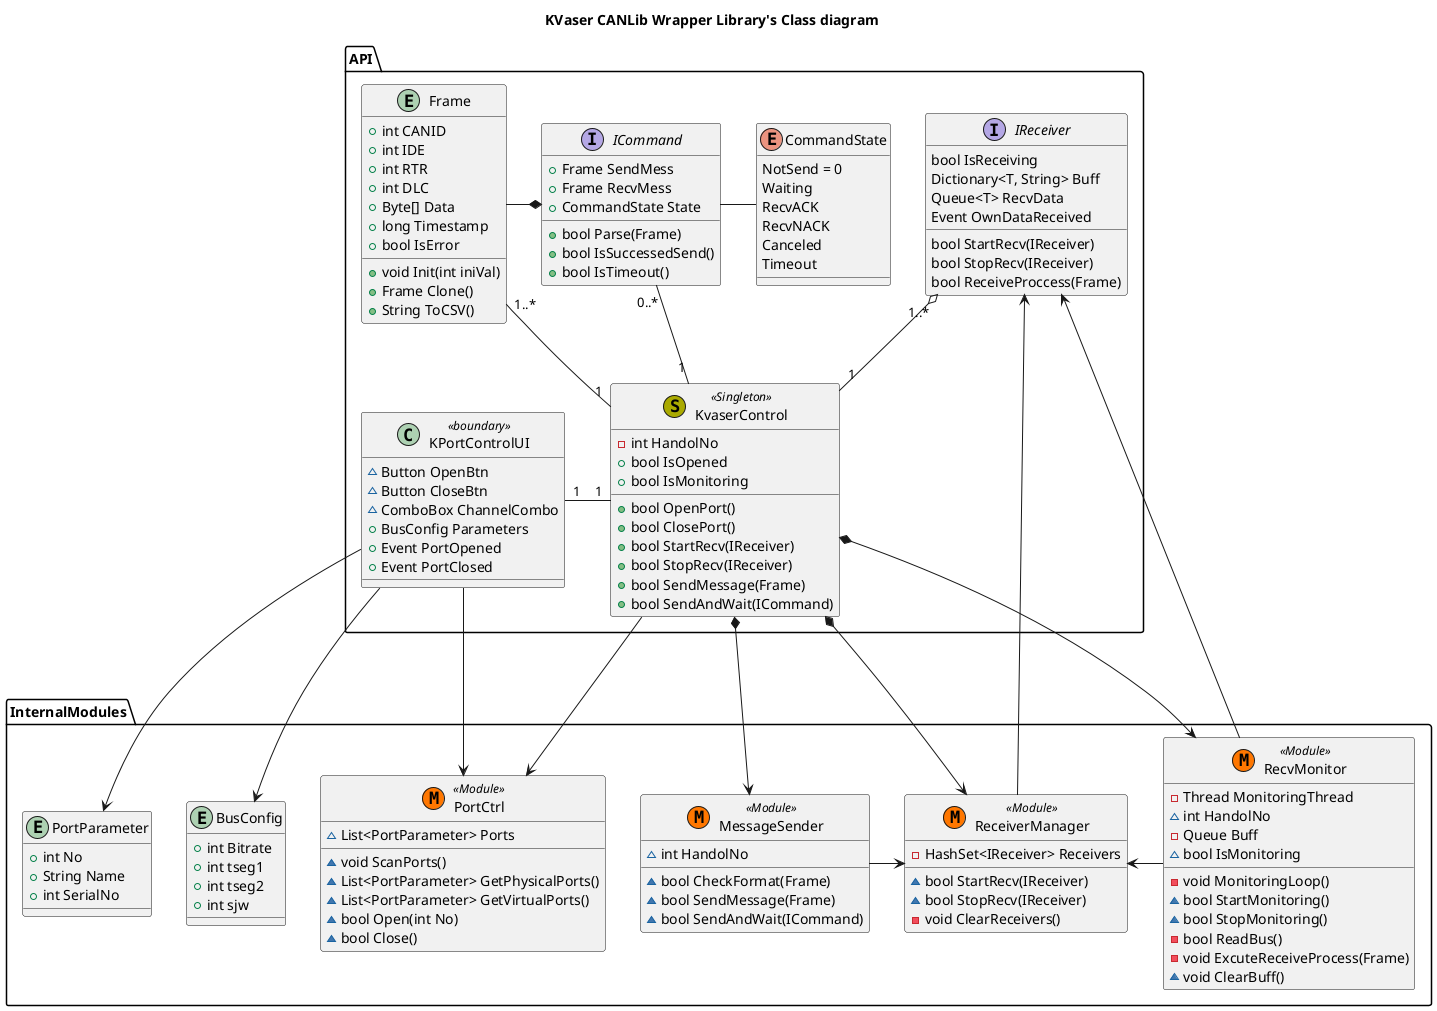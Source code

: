 @startuml

title "KVaser CANLib Wrapper Library's Class diagram"

package API{

    class KPortControlUI<<boundary>>{
        ~Button OpenBtn
        ~Button CloseBtn
        ~ComboBox ChannelCombo
        +BusConfig Parameters
        +Event PortOpened
        +Event PortClosed
    }

    class KvaserControl<< (S, #AAAA00) Singleton>>{
        -int HandolNo
        +bool IsOpened
        +bool IsMonitoring
        +bool OpenPort()
        +bool ClosePort()
        +bool StartRecv(IReceiver)
        +bool StopRecv(IReceiver)
        +bool SendMessage(Frame)
        +bool SendAndWait(ICommand)
    }

    entity Frame{
        +int CANID
        +int IDE
        +int RTR
        +int DLC
        +Byte[] Data
        +long Timestamp
        +bool IsError
        +void Init(int iniVal)
        +Frame Clone()
        +String ToCSV()
    }

    Interface IReceiver{
        bool IsReceiving
        Dictionary<T, String> Buff
        Queue<T> RecvData
        Event OwnDataReceived
        bool StartRecv(IReceiver)
        bool StopRecv(IReceiver)
        bool ReceiveProccess(Frame)
    }

    Interface ICommand{
        +Frame SendMess
        +Frame RecvMess
        +CommandState State
        +bool Parse(Frame)
        +bool IsSuccessedSend()
        +bool IsTimeout()
    }

    Enum CommandState{
        NotSend = 0
        Waiting
        RecvACK
        RecvNACK
        Canceled
        Timeout
    }

    KPortControlUI "1" -l "1" KvaserControl

    KvaserControl "1" -l "1..*" Frame
    KvaserControl "1" -u-o "1..*" IReceiver
    KvaserControl "1" -u- "0..*" ICommand

    ICommand - CommandState
    ICommand *-l Frame
}

package InternalModules{
    class PortCtrl<< (M, #FF7700) Module>>{
        ~{field} List<PortParameter> Ports
        ~void ScanPorts()
        ~List<PortParameter> GetPhysicalPorts()
        ~List<PortParameter> GetVirtualPorts()
        ~bool Open(int No)
        ~bool Close()
    }

    entity BusConfig{
        +int Bitrate
        +int tseg1
        +int tseg2
        +int sjw
    }

    entity PortParameter{
        +int No
        +String Name
        +int SerialNo
    }

    class RecvMonitor<< (M, #FF7700) Module>>{
        -Thread MonitoringThread
        ~int HandolNo
        -Queue Buff
        ~bool IsMonitoring
        -void MonitoringLoop()
        ~bool StartMonitoring()
        ~bool StopMonitoring()
        -bool ReadBus()
        -void ExcuteReceiveProcess(Frame)
        ~void ClearBuff()
    }

    class ReceiverManager<< (M, #FF7700) Module>>{
        -HashSet<IReceiver> Receivers
        ~bool StartRecv(IReceiver)
        ~bool StopRecv(IReceiver)
        -void ClearReceivers()
    }

    class MessageSender<< (M, #FF7700) Module>>{
        ~int HandolNo
        ~bool CheckFormat(Frame)
        ~bool SendMessage(Frame)
        ~bool SendAndWait(ICommand)
    }

    RecvMonitor -l> ReceiverManager
    MessageSender -> ReceiverManager
}


KPortControlUI ---> PortCtrl
KPortControlUI --> PortParameter
KPortControlUI --> BusConfig

KvaserControl ---> PortCtrl
KvaserControl *---> RecvMonitor
KvaserControl *---> ReceiverManager
KvaserControl *---> MessageSender

IReceiver <-- ReceiverManager
IReceiver <-- RecvMonitor



@enduml